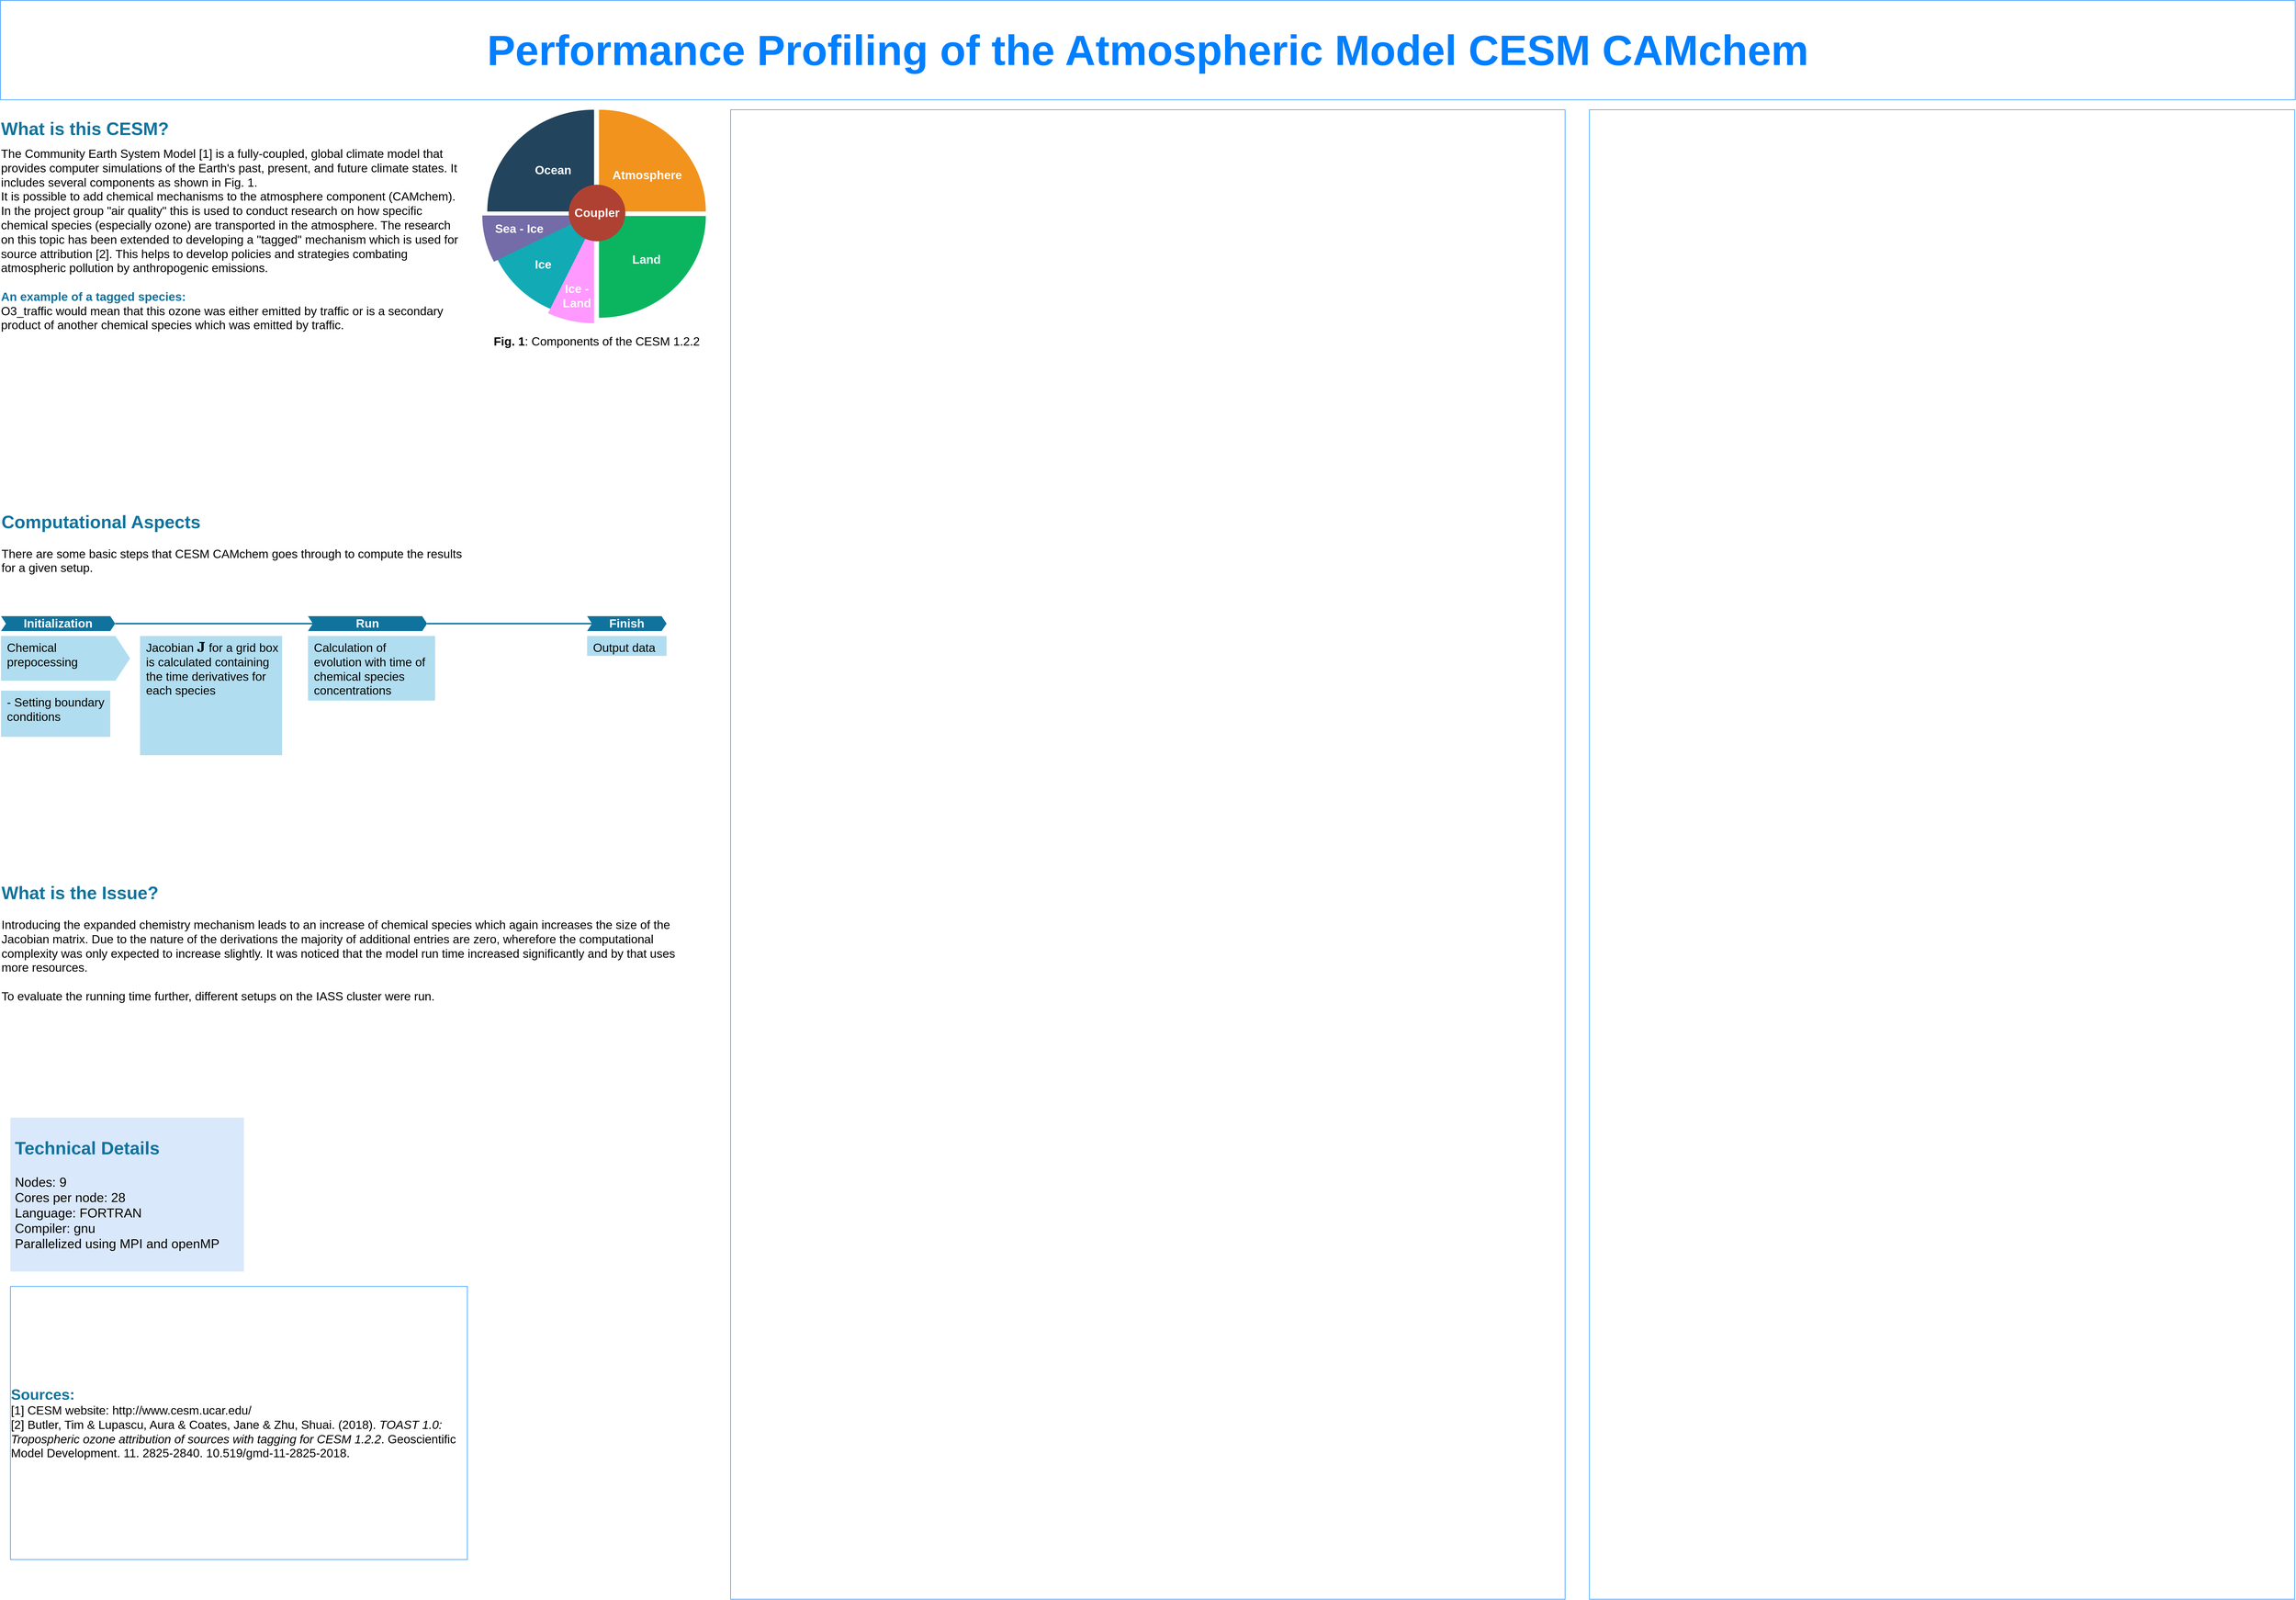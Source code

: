<mxfile version="10.6.9" type="github"><diagram id="mjhDDRxly4AxYH8nvqQT" name="Page-1"><mxGraphModel dx="1859" dy="1043" grid="1" gridSize="10" guides="1" tooltips="1" connect="1" arrows="1" fold="1" page="1" pageScale="1" pageWidth="4681" pageHeight="3300" math="1" shadow="0"><root><mxCell id="0"/><mxCell id="1" parent="0"/><mxCell id="dlEqyy9EDfAYzepxbtxh-1" value="&lt;font style=&quot;font-size: 85px&quot; color=&quot;#007FFF&quot;&gt;&lt;b&gt;&lt;font style=&quot;font-size: 85px&quot;&gt;Performance Profiling of the Atmospheric Model CESM CAMchem&lt;br&gt;&lt;/font&gt;&lt;/b&gt;&lt;/font&gt;" style="rounded=0;whiteSpace=wrap;html=1;strokeColor=#007FFF;" parent="1" vertex="1"><mxGeometry x="20" y="20" width="4620" height="200" as="geometry"/></mxCell><mxCell id="dlEqyy9EDfAYzepxbtxh-2" value="&lt;div align=&quot;left&quot;&gt;&lt;font style=&quot;font-size: 36px&quot; color=&quot;#10739E&quot;&gt;&lt;b&gt;What is this CESM?&lt;/b&gt;&lt;/font&gt;&lt;br&gt;&lt;/div&gt;&lt;div&gt;&lt;br&gt;&lt;/div&gt;&lt;div style=&quot;font-size: 24px&quot; align=&quot;left&quot;&gt;The Community Earth System Model [1] is a fully-coupled, global climate model that provides computer simulations of the Earth's past, present, and future climate states. It includes several components as shown in Fig. 1. &lt;br&gt;&lt;/div&gt;&lt;div style=&quot;font-size: 24px&quot; align=&quot;left&quot;&gt;It is possible to add chemical mechanisms to the atmosphere component (CAMchem). In the project group &quot;air quality&quot; this is used to conduct research on how specific chemical species (especially ozone) are transported in the atmosphere. The research on this topic has been extended to developing a &quot;tagged&quot; mechanism which is used for source attribution [2]. This helps to develop policies and strategies combating atmospheric pollution by anthropogenic emissions. &lt;br&gt;&lt;/div&gt;&lt;div style=&quot;font-size: 24px&quot; align=&quot;left&quot;&gt;&lt;br&gt;&lt;/div&gt;&lt;div style=&quot;font-size: 24px&quot; align=&quot;left&quot;&gt;&lt;b&gt;&lt;font color=&quot;#10739E&quot;&gt;An example of a tagged species:&lt;/font&gt;&lt;/b&gt;&lt;/div&gt;&lt;div style=&quot;font-size: 24px&quot; align=&quot;left&quot;&gt;O3_traffic would mean that this ozone was either emitted by traffic or is a secondary product of another chemical species which was emitted by traffic.&lt;br&gt;&lt;/div&gt;&amp;nbsp;" style="rounded=0;whiteSpace=wrap;html=1;strokeColor=none;fillColor=#ffffff;" parent="1" vertex="1"><mxGeometry x="20" y="240" width="940" height="480" as="geometry"/></mxCell><mxCell id="dlEqyy9EDfAYzepxbtxh-3" value="" style="rounded=0;whiteSpace=wrap;html=1;strokeColor=#007FFF;" parent="1" vertex="1"><mxGeometry x="1490" y="240" width="1680" height="3000" as="geometry"/></mxCell><mxCell id="dlEqyy9EDfAYzepxbtxh-4" value="" style="rounded=0;whiteSpace=wrap;html=1;strokeColor=#007FFF;" parent="1" vertex="1"><mxGeometry x="3219" y="240" width="1420" height="3000" as="geometry"/></mxCell><mxCell id="dlEqyy9EDfAYzepxbtxh-5" value="&lt;div style=&quot;font-size: 30px&quot; align=&quot;left&quot;&gt;&lt;font style=&quot;font-size: 30px&quot; color=&quot;#10739E&quot;&gt;&lt;b&gt;&lt;font style=&quot;font-size: 30px&quot;&gt;Sources:&lt;/font&gt;&lt;/b&gt;&lt;/font&gt;&lt;/div&gt;&lt;div style=&quot;font-size: 24px&quot; align=&quot;left&quot;&gt;&lt;font style=&quot;font-size: 24px&quot;&gt;[1] CESM website: http://www.cesm.ucar.edu/&lt;br&gt;&lt;/font&gt;&lt;/div&gt;&lt;div style=&quot;font-size: 24px&quot; align=&quot;left&quot;&gt;&lt;font&gt;[2] Butler, Tim &amp;amp; Lupascu, Aura &amp;amp; Coates, Jane &amp;amp; Zhu, Shuai. (2018). &lt;i&gt;TOAST 1.0: Tropospheric ozone attribution of sources with tagging for CESM 1.2.2&lt;/i&gt;. Geoscientific Model Development. 11. 2825-2840. 10.519/gmd-11-2825-2018. &lt;/font&gt;&lt;/div&gt;" style="rounded=0;whiteSpace=wrap;html=1;strokeColor=#007FFF;" parent="1" vertex="1"><mxGeometry x="40" y="2610" width="920" height="550" as="geometry"/></mxCell><mxCell id="dlEqyy9EDfAYzepxbtxh-9" value="" style="verticalLabelPosition=bottom;verticalAlign=top;html=1;shape=mxgraph.basic.pie;fillColor=#23445D;strokeColor=none;startAngle=0.75;endAngle=0;rotation=0;flipH=0;flipV=0;" parent="1" vertex="1"><mxGeometry x="1000" y="240" width="430" height="410" as="geometry"/></mxCell><mxCell id="dlEqyy9EDfAYzepxbtxh-10" value="" style="verticalLabelPosition=bottom;verticalAlign=top;html=1;shape=mxgraph.basic.pie;fillColor=#F2931E;strokeColor=none;startAngle=0.75;endAngle=0;rotation=0;flipH=1;flipV=0;" parent="1" vertex="1"><mxGeometry x="1010" y="240" width="430" height="410" as="geometry"/></mxCell><mxCell id="dlEqyy9EDfAYzepxbtxh-11" value="" style="verticalLabelPosition=bottom;verticalAlign=top;html=1;shape=mxgraph.basic.pie;fillColor=#0BB560;strokeColor=none;startAngle=0.75;endAngle=0;rotation=0;flipH=1;flipV=1;" parent="1" vertex="1"><mxGeometry x="1010" y="249" width="430" height="410" as="geometry"/></mxCell><mxCell id="dlEqyy9EDfAYzepxbtxh-12" value="" style="verticalLabelPosition=bottom;verticalAlign=top;html=1;shape=mxgraph.basic.pie;fillColor=#12AAB5;strokeColor=none;startAngle=0.75;endAngle=0;rotation=0;flipH=0;flipV=1;" parent="1" vertex="1"><mxGeometry x="1000" y="249" width="430" height="410" as="geometry"/></mxCell><mxCell id="dlEqyy9EDfAYzepxbtxh-39" value="&lt;b&gt;&lt;font style=&quot;font-size: 24px&quot;&gt;Land&lt;/font&gt;&lt;/b&gt;" style="text;html=1;resizable=0;points=[];autosize=1;align=left;verticalAlign=top;spacingTop=-4;fontColor=#FFFFFF;" parent="1" vertex="1"><mxGeometry x="1290" y="525" width="70" height="20" as="geometry"/></mxCell><mxCell id="dlEqyy9EDfAYzepxbtxh-40" value="&lt;b&gt;&lt;font style=&quot;font-size: 24px&quot;&gt;Atmosphere&lt;/font&gt;&lt;/b&gt;" style="text;html=1;resizable=0;points=[];autosize=1;align=left;verticalAlign=top;spacingTop=-4;fontColor=#FFFFFF;" parent="1" vertex="1"><mxGeometry x="1250" y="355" width="150" height="20" as="geometry"/></mxCell><mxCell id="dlEqyy9EDfAYzepxbtxh-41" value="&lt;b&gt;&lt;font style=&quot;font-size: 24px&quot;&gt;Ocean&lt;/font&gt;&lt;/b&gt;" style="text;html=1;resizable=0;points=[];autosize=1;align=left;verticalAlign=top;spacingTop=-4;fontColor=#FFFFFF;" parent="1" vertex="1"><mxGeometry x="1094" y="345" width="90" height="20" as="geometry"/></mxCell><mxCell id="dlEqyy9EDfAYzepxbtxh-42" value="&lt;b&gt;&lt;font style=&quot;font-size: 24px&quot;&gt;Ice&lt;/font&gt;&lt;/b&gt;" style="text;html=1;resizable=0;points=[];autosize=1;align=left;verticalAlign=top;spacingTop=-4;fontColor=#FFFFFF;" parent="1" vertex="1"><mxGeometry x="1094" y="535" width="50" height="20" as="geometry"/></mxCell><mxCell id="dlEqyy9EDfAYzepxbtxh-43" value="" style="verticalLabelPosition=bottom;verticalAlign=top;html=1;shape=mxgraph.basic.pie;fillColor=#FF99FF;strokeColor=none;startAngle=0.929;endAngle=0;rotation=0;flipH=0;flipV=1;fontColor=#FF99FF;" parent="1" vertex="1"><mxGeometry x="1000" y="260" width="430" height="410" as="geometry"/></mxCell><mxCell id="dlEqyy9EDfAYzepxbtxh-44" value="" style="verticalLabelPosition=bottom;verticalAlign=top;html=1;shape=mxgraph.basic.pie;fillColor=#736CA8;strokeColor=none;startAngle=0.75;endAngle=0.825;rotation=0;flipH=0;flipV=1;" parent="1" vertex="1"><mxGeometry x="990" y="248" width="430" height="410" as="geometry"/></mxCell><mxCell id="dlEqyy9EDfAYzepxbtxh-30" value="&lt;font style=&quot;font-size: 24px&quot; color=&quot;#FFFFFF&quot;&gt;&lt;b&gt;Coupler&lt;/b&gt;&lt;/font&gt;" style="ellipse;whiteSpace=wrap;html=1;aspect=fixed;strokeColor=none;fillColor=#AE4132;" parent="1" vertex="1"><mxGeometry x="1164" y="391" width="114" height="114" as="geometry"/></mxCell><mxCell id="dlEqyy9EDfAYzepxbtxh-45" value="&lt;font style=&quot;font-size: 24px&quot;&gt;&lt;b&gt;Sea - Ice&lt;/b&gt;&lt;/font&gt;" style="text;html=1;resizable=0;points=[];autosize=1;align=center;verticalAlign=middle;spacingTop=0;fontColor=#FFFFFF;strokeWidth=1;spacing=0;labelPosition=center;verticalLabelPosition=middle;" parent="1" vertex="1"><mxGeometry x="1009" y="465" width="110" height="30" as="geometry"/></mxCell><mxCell id="dlEqyy9EDfAYzepxbtxh-46" value="&lt;div style=&quot;font-size: 24px&quot;&gt;&lt;font style=&quot;font-size: 24px&quot;&gt;Ice -&lt;br&gt;&lt;/font&gt;&lt;/div&gt;&lt;div style=&quot;font-size: 24px&quot;&gt;&lt;font style=&quot;font-size: 24px&quot;&gt;Land&lt;br&gt;&lt;/font&gt;&lt;/div&gt;" style="text;html=1;resizable=0;points=[];autosize=1;align=center;verticalAlign=middle;spacingTop=0;fontColor=#FFFFFF;strokeWidth=1;spacing=0;labelPosition=center;verticalLabelPosition=middle;fontStyle=1" parent="1" vertex="1"><mxGeometry x="1145" y="600" width="70" height="30" as="geometry"/></mxCell><mxCell id="dlEqyy9EDfAYzepxbtxh-47" value="&lt;div align=&quot;left&quot;&gt;&lt;font style=&quot;font-size: 36px&quot; color=&quot;#10739E&quot;&gt;&lt;b&gt;What is the Issue?&lt;/b&gt;&lt;/font&gt;&lt;br&gt;&lt;/div&gt;&lt;div style=&quot;font-size: 24px&quot; align=&quot;left&quot;&gt;&lt;br&gt;&lt;/div&gt;&lt;div style=&quot;font-size: 24px&quot; align=&quot;left&quot;&gt;Introducing the expanded chemistry mechanism leads to an increase of chemical species which again increases the size of the Jacobian matrix. Due to the nature of the derivations the majority of additional entries are zero, wherefore the computational complexity was only expected to increase slightly. It was noticed that the model run time increased significantly and by that uses more resources. &lt;br&gt;&lt;/div&gt;&lt;div style=&quot;font-size: 24px&quot; align=&quot;left&quot;&gt;&lt;br&gt;&lt;/div&gt;&lt;div style=&quot;font-size: 24px&quot; align=&quot;left&quot;&gt;To evaluate the running time further, different setups on the IASS cluster were run. &lt;br&gt;&lt;/div&gt;&amp;nbsp;" style="rounded=0;whiteSpace=wrap;html=1;strokeColor=none;" parent="1" vertex="1"><mxGeometry x="21" y="1740" width="1389" height="370" as="geometry"/></mxCell><mxCell id="dlEqyy9EDfAYzepxbtxh-48" value="&lt;div style=&quot;font-size: 36px&quot; align=&quot;left&quot;&gt;&lt;font style=&quot;font-size: 36px&quot; color=&quot;#10739E&quot;&gt;&lt;b&gt;Computational Aspects&lt;/b&gt;&lt;/font&gt;&lt;br&gt;&lt;/div&gt;&lt;div style=&quot;font-size: 24px&quot; align=&quot;left&quot;&gt;&lt;br&gt;&lt;/div&gt;&lt;div style=&quot;font-size: 24px&quot; align=&quot;left&quot;&gt;There are some basic steps that CESM CAMchem goes through to compute the results for a given setup.&lt;br&gt;&lt;/div&gt;&amp;nbsp;" style="rounded=0;whiteSpace=wrap;html=1;strokeColor=none;" parent="1" vertex="1"><mxGeometry x="21" y="1020" width="940" height="200" as="geometry"/></mxCell><mxCell id="dlEqyy9EDfAYzepxbtxh-53" value="&lt;font style=&quot;font-size: 24px&quot;&gt;Initialization&lt;/font&gt;" style="shape=step;perimeter=stepPerimeter;whiteSpace=wrap;html=1;fixedSize=1;size=10;fillColor=#10739E;strokeColor=none;fontSize=17;fontColor=#FFFFFF;fontStyle=1;align=center;rounded=0;" parent="1" vertex="1"><mxGeometry x="21" y="1260" width="230" height="30" as="geometry"/></mxCell><mxCell id="dlEqyy9EDfAYzepxbtxh-54" value="&lt;font style=&quot;font-size: 24px&quot;&gt;Run&lt;/font&gt;" style="shape=step;perimeter=stepPerimeter;whiteSpace=wrap;html=1;fixedSize=1;size=10;fillColor=#10739E;strokeColor=none;fontSize=17;fontColor=#FFFFFF;fontStyle=1;align=center;rounded=0;" parent="1" vertex="1"><mxGeometry x="639" y="1260" width="240" height="30" as="geometry"/></mxCell><mxCell id="dlEqyy9EDfAYzepxbtxh-55" value="&lt;font style=&quot;font-size: 24px&quot;&gt;Finish&lt;/font&gt;" style="shape=step;perimeter=stepPerimeter;whiteSpace=wrap;html=1;fixedSize=1;size=10;fillColor=#10739E;strokeColor=none;fontSize=17;fontColor=#FFFFFF;fontStyle=1;align=center;rounded=0;" parent="1" vertex="1"><mxGeometry x="1201" y="1260" width="160" height="30" as="geometry"/></mxCell><mxCell id="dlEqyy9EDfAYzepxbtxh-58" value="&lt;div style=&quot;font-size: 24px&quot;&gt;&lt;font style=&quot;font-size: 24px&quot;&gt;Chemical prepocessing&lt;br&gt;&lt;/font&gt;&lt;/div&gt;" style="shape=rect;fillColor=#B1DDF0;strokeColor=none;fontSize=12;html=1;whiteSpace=wrap;align=left;verticalAlign=top;spacing=5;rounded=0;spacingLeft=7;" parent="1" vertex="1"><mxGeometry x="21" y="1300" width="220" height="90" as="geometry"/></mxCell><mxCell id="dlEqyy9EDfAYzepxbtxh-61" value="&lt;font style=&quot;font-size: 24px&quot;&gt;Calculation of evolution with time of chemical species concentrations&lt;/font&gt;" style="shape=rect;fillColor=#B1DDF0;strokeColor=none;fontSize=12;html=1;whiteSpace=wrap;align=left;verticalAlign=top;spacing=5;rounded=0;spacingLeft=7;" parent="1" vertex="1"><mxGeometry x="639" y="1300" width="256" height="130" as="geometry"/></mxCell><mxCell id="dlEqyy9EDfAYzepxbtxh-64" value="&lt;font style=&quot;font-size: 24px&quot;&gt;Output data&lt;br&gt;&lt;/font&gt;" style="shape=rect;fillColor=#B1DDF0;strokeColor=none;fontSize=12;html=1;whiteSpace=wrap;align=left;verticalAlign=top;spacing=5;rounded=0;spacingLeft=7;" parent="1" vertex="1"><mxGeometry x="1201" y="1300" width="160" height="40" as="geometry"/></mxCell><mxCell id="dlEqyy9EDfAYzepxbtxh-73" value="&lt;font style=&quot;font-size: 24px&quot;&gt;&lt;b&gt;Fig. 1&lt;/b&gt;: Components of the CESM 1.2.2&lt;/font&gt;" style="text;html=1;resizable=0;points=[];autosize=1;align=left;verticalAlign=top;spacingTop=-4;fontColor=#000000;" parent="1" vertex="1"><mxGeometry x="1011" y="690" width="430" height="20" as="geometry"/></mxCell><mxCell id="dlEqyy9EDfAYzepxbtxh-76" value="" style="endArrow=none;html=1;fontColor=#000000;exitX=1;exitY=0.5;exitDx=0;exitDy=0;strokeWidth=3;strokeColor=#10739E;" parent="1" source="dlEqyy9EDfAYzepxbtxh-53" target="dlEqyy9EDfAYzepxbtxh-54" edge="1"><mxGeometry width="50" height="50" relative="1" as="geometry"><mxPoint x="201" y="1780" as="sourcePoint"/><mxPoint x="571" y="1730" as="targetPoint"/><Array as="points"/></mxGeometry></mxCell><mxCell id="dlEqyy9EDfAYzepxbtxh-77" value="" style="endArrow=none;html=1;fontColor=#000000;exitX=1;exitY=0.5;exitDx=0;exitDy=0;strokeWidth=3;strokeColor=#10739E;entryX=0;entryY=0.5;entryDx=0;entryDy=0;" parent="1" source="dlEqyy9EDfAYzepxbtxh-54" target="dlEqyy9EDfAYzepxbtxh-55" edge="1"><mxGeometry width="50" height="50" relative="1" as="geometry"><mxPoint x="261.333" y="1285" as="sourcePoint"/><mxPoint x="613.292" y="1281.172" as="targetPoint"/><Array as="points"/></mxGeometry></mxCell><mxCell id="dlEqyy9EDfAYzepxbtxh-78" value="&lt;font style=&quot;font-size: 24px&quot;&gt;$$ \mathbf{J}(i,j) = \frac{\partial}{\partial [S_j]} \frac{[S_i]}{dt} $$&lt;br&gt;&lt;/font&gt;" style="text;html=1;resizable=0;points=[];autosize=1;align=left;verticalAlign=top;spacingTop=0;fontColor=#000000;fillColor=none;" parent="1" vertex="1"><mxGeometry x="315" y="1419" width="320" height="103" as="geometry"/></mxCell><mxCell id="dlEqyy9EDfAYzepxbtxh-79" value="&lt;font style=&quot;font-size: 24px&quot;&gt;Jacobian \( \mathbf{J} \) for a grid box is calculated containing the time derivatives for each species&lt;br&gt;&lt;/font&gt;" style="shape=rect;fillColor=#B1DDF0;strokeColor=none;fontSize=12;html=1;whiteSpace=wrap;align=left;verticalAlign=top;spacing=5;rounded=0;spacingLeft=7;" parent="1" vertex="1"><mxGeometry x="301" y="1300" width="286" height="240" as="geometry"/></mxCell><mxCell id="dlEqyy9EDfAYzepxbtxh-86" value="" style="html=1;shape=mxgraph.infographic.ribbonSimple;notch1=1;notch2=29.67;fillColor=#B1DDF0;strokeColor=none;align=center;verticalAlign=middle;fontSize=14;fontStyle=1;" parent="1" vertex="1"><mxGeometry x="231" y="1300" width="50" height="90" as="geometry"/></mxCell><mxCell id="dlEqyy9EDfAYzepxbtxh-87" value="&lt;div style=&quot;font-size: 24px&quot;&gt;&lt;font style=&quot;font-size: 24px&quot;&gt;- Setting boundary conditions&lt;/font&gt;&lt;/div&gt;" style="shape=rect;fillColor=#B1DDF0;strokeColor=none;fontSize=12;html=1;whiteSpace=wrap;align=left;verticalAlign=top;spacing=5;rounded=0;spacingLeft=7;direction=west;" parent="1" vertex="1"><mxGeometry x="21" y="1410" width="220" height="93" as="geometry"/></mxCell><mxCell id="dlEqyy9EDfAYzepxbtxh-90" value="&lt;div style=&quot;font-size: 34px&quot; align=&quot;left&quot;&gt;&lt;font style=&quot;font-size: 34px&quot; size=&quot;1&quot; color=&quot;#10739E&quot;&gt;&lt;b style=&quot;font-size: 36px&quot;&gt;Technical Details&lt;/b&gt;&lt;/font&gt;&lt;br&gt;&lt;/div&gt;&lt;div style=&quot;font-size: 26px&quot; align=&quot;left&quot;&gt;&lt;font style=&quot;font-size: 26px&quot;&gt;&lt;br&gt;&lt;/font&gt;&lt;/div&gt;&lt;div style=&quot;font-size: 26px&quot; align=&quot;left&quot;&gt;&lt;font style=&quot;font-size: 26px&quot;&gt;Nodes: 9&lt;br&gt;&lt;/font&gt;&lt;/div&gt;&lt;div style=&quot;font-size: 26px&quot; align=&quot;left&quot;&gt;&lt;font style=&quot;font-size: 26px&quot;&gt;Cores per node: 28&lt;/font&gt;&lt;/div&gt;&lt;div style=&quot;font-size: 26px&quot; align=&quot;left&quot;&gt;&lt;font style=&quot;font-size: 26px&quot;&gt;Language: FORTRAN&lt;/font&gt;&lt;/div&gt;&lt;div style=&quot;font-size: 26px&quot; align=&quot;left&quot;&gt;&lt;font style=&quot;font-size: 26px&quot;&gt;Compiler: gnu&lt;br&gt;&lt;/font&gt;&lt;/div&gt;&lt;div align=&quot;left&quot;&gt;&lt;font style=&quot;font-size: 26px&quot;&gt;Parallelized using MPI and openMP&lt;br&gt;&lt;/font&gt;&lt;/div&gt;" style="rounded=0;html=1;strokeColor=none;spacing=2;whiteSpace=wrap;align=left;spacingTop=0;spacingLeft=7;fillColor=#dae8fc;" parent="1" vertex="1"><mxGeometry x="40" y="2270" width="470" height="310" as="geometry"/></mxCell></root></mxGraphModel></diagram></mxfile>